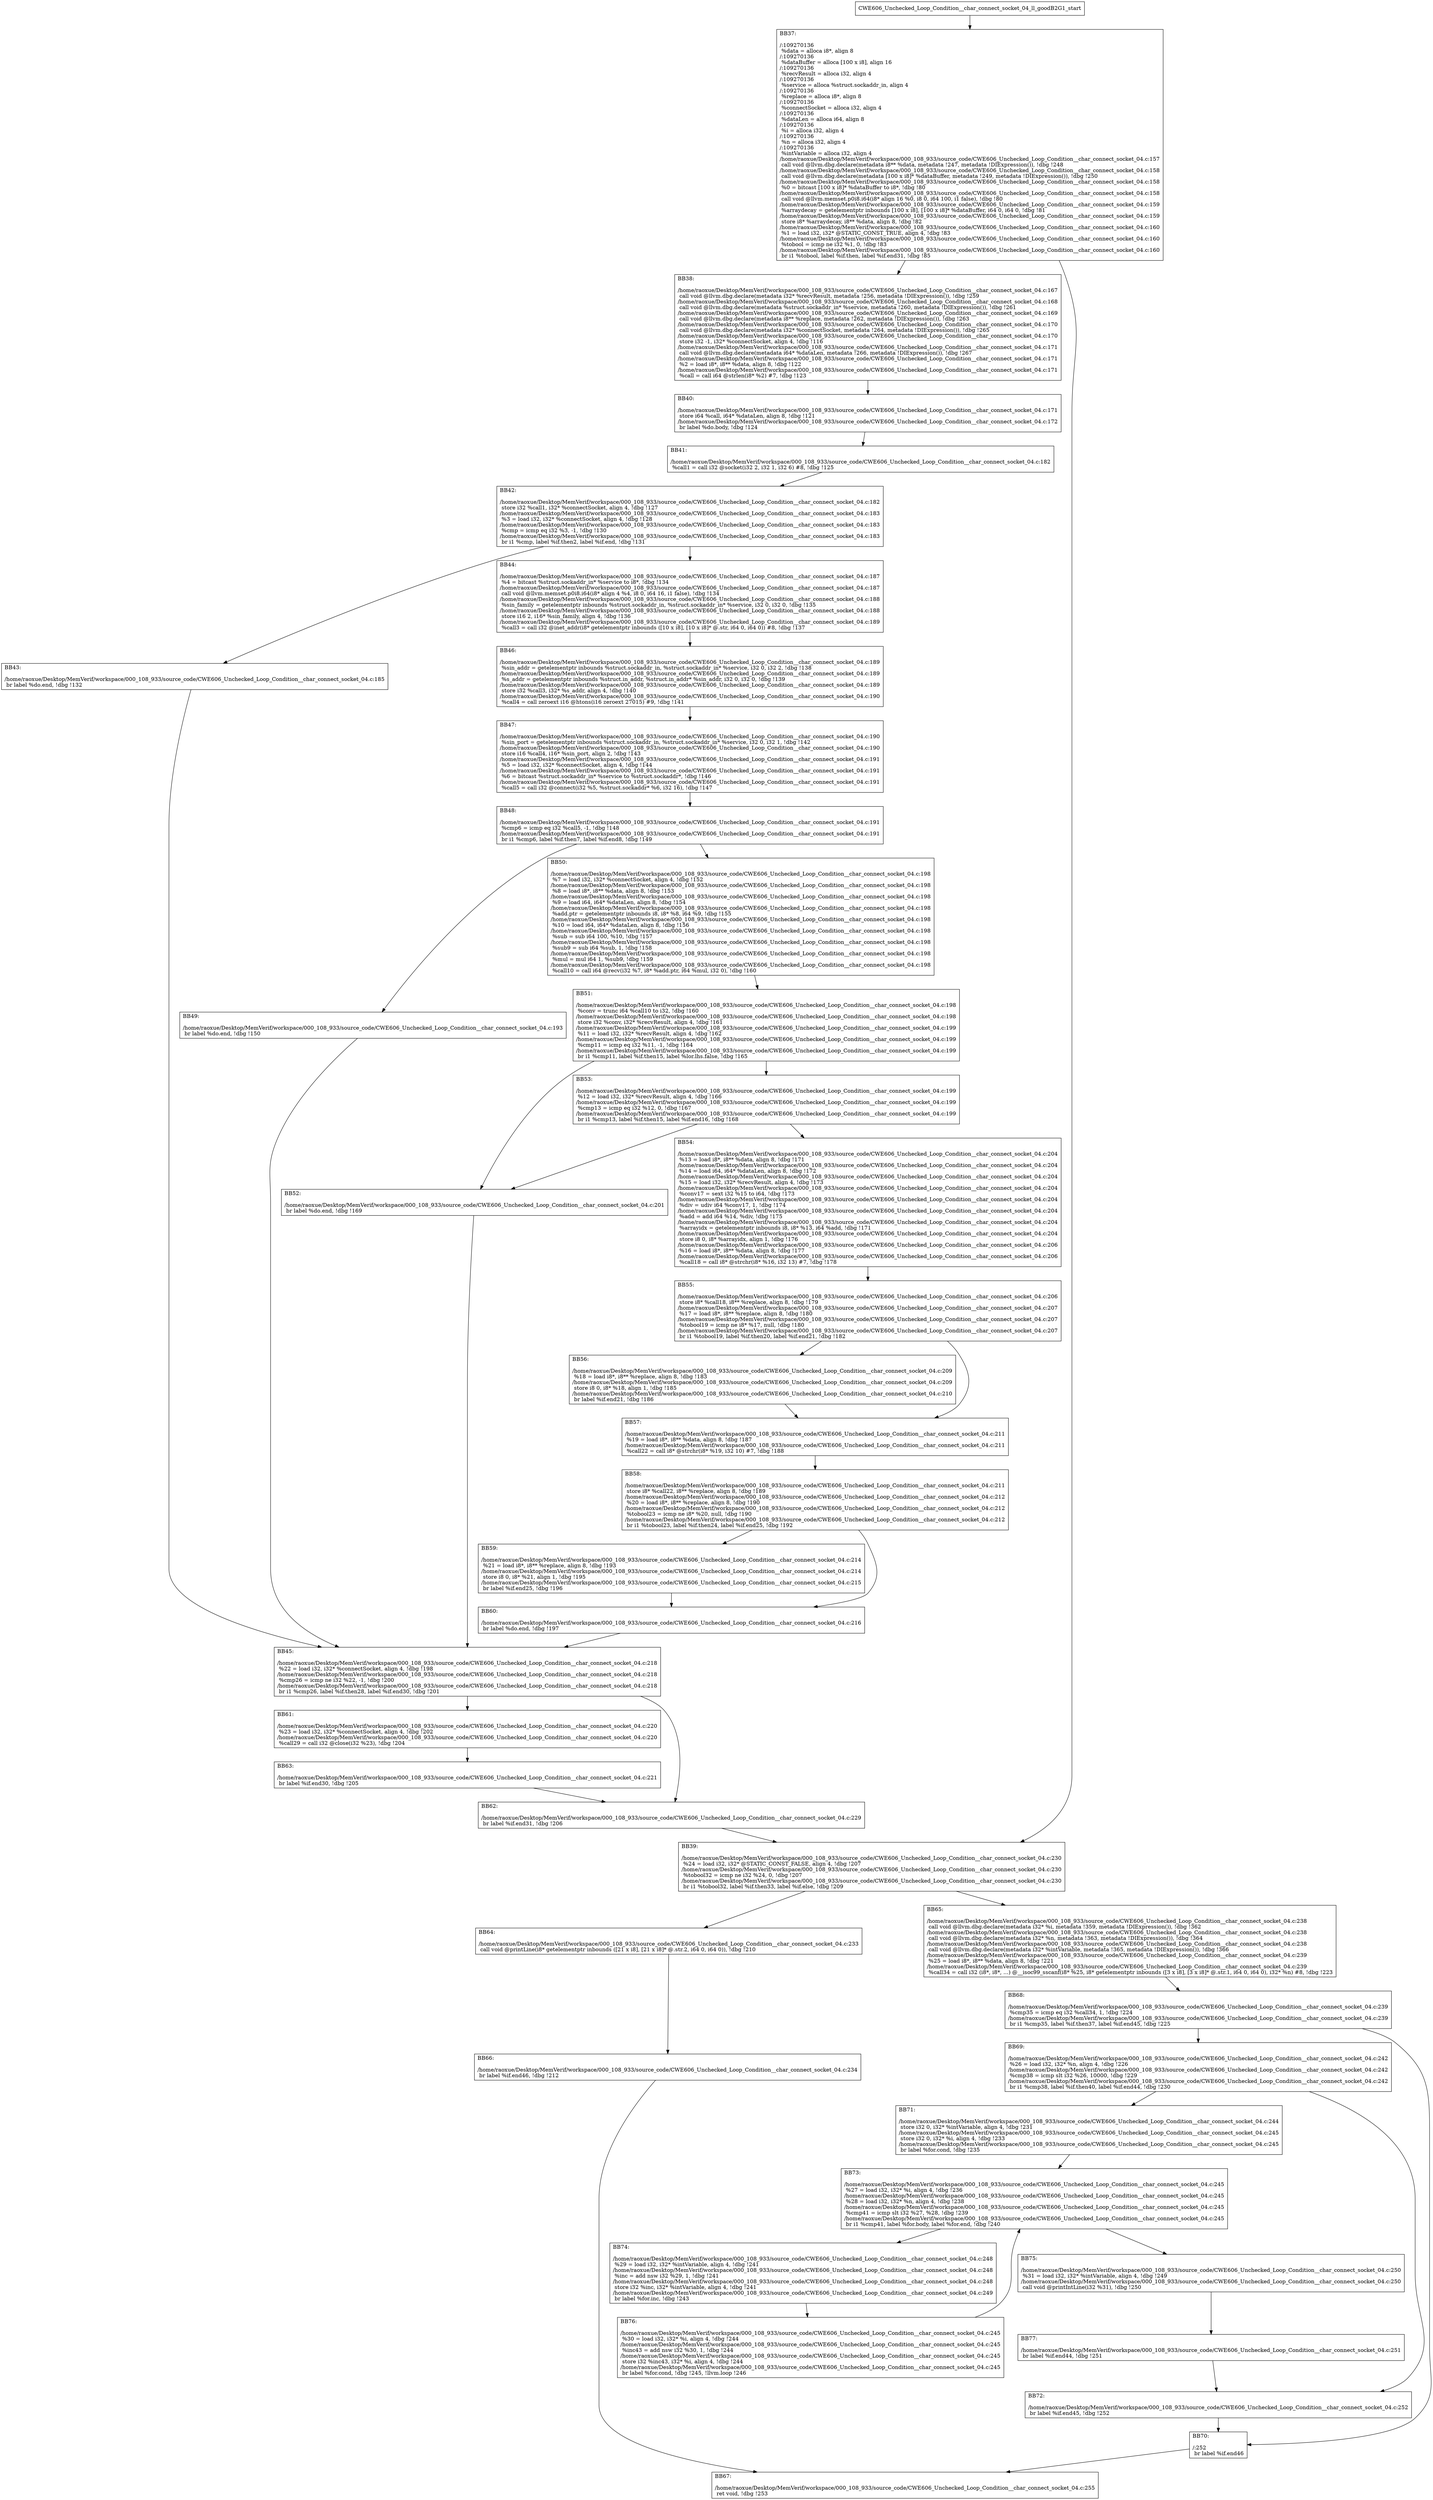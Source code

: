 digraph "CFG for'CWE606_Unchecked_Loop_Condition__char_connect_socket_04_ll_goodB2G1' function" {
	BBCWE606_Unchecked_Loop_Condition__char_connect_socket_04_ll_goodB2G1_start[shape=record,label="{CWE606_Unchecked_Loop_Condition__char_connect_socket_04_ll_goodB2G1_start}"];
	BBCWE606_Unchecked_Loop_Condition__char_connect_socket_04_ll_goodB2G1_start-> CWE606_Unchecked_Loop_Condition__char_connect_socket_04_ll_goodB2G1BB37;
	CWE606_Unchecked_Loop_Condition__char_connect_socket_04_ll_goodB2G1BB37 [shape=record, label="{BB37:\l\l/:109270136\l
  %data = alloca i8*, align 8\l
/:109270136\l
  %dataBuffer = alloca [100 x i8], align 16\l
/:109270136\l
  %recvResult = alloca i32, align 4\l
/:109270136\l
  %service = alloca %struct.sockaddr_in, align 4\l
/:109270136\l
  %replace = alloca i8*, align 8\l
/:109270136\l
  %connectSocket = alloca i32, align 4\l
/:109270136\l
  %dataLen = alloca i64, align 8\l
/:109270136\l
  %i = alloca i32, align 4\l
/:109270136\l
  %n = alloca i32, align 4\l
/:109270136\l
  %intVariable = alloca i32, align 4\l
/home/raoxue/Desktop/MemVerif/workspace/000_108_933/source_code/CWE606_Unchecked_Loop_Condition__char_connect_socket_04.c:157\l
  call void @llvm.dbg.declare(metadata i8** %data, metadata !247, metadata !DIExpression()), !dbg !248\l
/home/raoxue/Desktop/MemVerif/workspace/000_108_933/source_code/CWE606_Unchecked_Loop_Condition__char_connect_socket_04.c:158\l
  call void @llvm.dbg.declare(metadata [100 x i8]* %dataBuffer, metadata !249, metadata !DIExpression()), !dbg !250\l
/home/raoxue/Desktop/MemVerif/workspace/000_108_933/source_code/CWE606_Unchecked_Loop_Condition__char_connect_socket_04.c:158\l
  %0 = bitcast [100 x i8]* %dataBuffer to i8*, !dbg !80\l
/home/raoxue/Desktop/MemVerif/workspace/000_108_933/source_code/CWE606_Unchecked_Loop_Condition__char_connect_socket_04.c:158\l
  call void @llvm.memset.p0i8.i64(i8* align 16 %0, i8 0, i64 100, i1 false), !dbg !80\l
/home/raoxue/Desktop/MemVerif/workspace/000_108_933/source_code/CWE606_Unchecked_Loop_Condition__char_connect_socket_04.c:159\l
  %arraydecay = getelementptr inbounds [100 x i8], [100 x i8]* %dataBuffer, i64 0, i64 0, !dbg !81\l
/home/raoxue/Desktop/MemVerif/workspace/000_108_933/source_code/CWE606_Unchecked_Loop_Condition__char_connect_socket_04.c:159\l
  store i8* %arraydecay, i8** %data, align 8, !dbg !82\l
/home/raoxue/Desktop/MemVerif/workspace/000_108_933/source_code/CWE606_Unchecked_Loop_Condition__char_connect_socket_04.c:160\l
  %1 = load i32, i32* @STATIC_CONST_TRUE, align 4, !dbg !83\l
/home/raoxue/Desktop/MemVerif/workspace/000_108_933/source_code/CWE606_Unchecked_Loop_Condition__char_connect_socket_04.c:160\l
  %tobool = icmp ne i32 %1, 0, !dbg !83\l
/home/raoxue/Desktop/MemVerif/workspace/000_108_933/source_code/CWE606_Unchecked_Loop_Condition__char_connect_socket_04.c:160\l
  br i1 %tobool, label %if.then, label %if.end31, !dbg !85\l
}"];
	CWE606_Unchecked_Loop_Condition__char_connect_socket_04_ll_goodB2G1BB37-> CWE606_Unchecked_Loop_Condition__char_connect_socket_04_ll_goodB2G1BB38;
	CWE606_Unchecked_Loop_Condition__char_connect_socket_04_ll_goodB2G1BB37-> CWE606_Unchecked_Loop_Condition__char_connect_socket_04_ll_goodB2G1BB39;
	CWE606_Unchecked_Loop_Condition__char_connect_socket_04_ll_goodB2G1BB38 [shape=record, label="{BB38:\l\l/home/raoxue/Desktop/MemVerif/workspace/000_108_933/source_code/CWE606_Unchecked_Loop_Condition__char_connect_socket_04.c:167\l
  call void @llvm.dbg.declare(metadata i32* %recvResult, metadata !256, metadata !DIExpression()), !dbg !259\l
/home/raoxue/Desktop/MemVerif/workspace/000_108_933/source_code/CWE606_Unchecked_Loop_Condition__char_connect_socket_04.c:168\l
  call void @llvm.dbg.declare(metadata %struct.sockaddr_in* %service, metadata !260, metadata !DIExpression()), !dbg !261\l
/home/raoxue/Desktop/MemVerif/workspace/000_108_933/source_code/CWE606_Unchecked_Loop_Condition__char_connect_socket_04.c:169\l
  call void @llvm.dbg.declare(metadata i8** %replace, metadata !262, metadata !DIExpression()), !dbg !263\l
/home/raoxue/Desktop/MemVerif/workspace/000_108_933/source_code/CWE606_Unchecked_Loop_Condition__char_connect_socket_04.c:170\l
  call void @llvm.dbg.declare(metadata i32* %connectSocket, metadata !264, metadata !DIExpression()), !dbg !265\l
/home/raoxue/Desktop/MemVerif/workspace/000_108_933/source_code/CWE606_Unchecked_Loop_Condition__char_connect_socket_04.c:170\l
  store i32 -1, i32* %connectSocket, align 4, !dbg !116\l
/home/raoxue/Desktop/MemVerif/workspace/000_108_933/source_code/CWE606_Unchecked_Loop_Condition__char_connect_socket_04.c:171\l
  call void @llvm.dbg.declare(metadata i64* %dataLen, metadata !266, metadata !DIExpression()), !dbg !267\l
/home/raoxue/Desktop/MemVerif/workspace/000_108_933/source_code/CWE606_Unchecked_Loop_Condition__char_connect_socket_04.c:171\l
  %2 = load i8*, i8** %data, align 8, !dbg !122\l
/home/raoxue/Desktop/MemVerif/workspace/000_108_933/source_code/CWE606_Unchecked_Loop_Condition__char_connect_socket_04.c:171\l
  %call = call i64 @strlen(i8* %2) #7, !dbg !123\l
}"];
	CWE606_Unchecked_Loop_Condition__char_connect_socket_04_ll_goodB2G1BB38-> CWE606_Unchecked_Loop_Condition__char_connect_socket_04_ll_goodB2G1BB40;
	CWE606_Unchecked_Loop_Condition__char_connect_socket_04_ll_goodB2G1BB40 [shape=record, label="{BB40:\l\l/home/raoxue/Desktop/MemVerif/workspace/000_108_933/source_code/CWE606_Unchecked_Loop_Condition__char_connect_socket_04.c:171\l
  store i64 %call, i64* %dataLen, align 8, !dbg !121\l
/home/raoxue/Desktop/MemVerif/workspace/000_108_933/source_code/CWE606_Unchecked_Loop_Condition__char_connect_socket_04.c:172\l
  br label %do.body, !dbg !124\l
}"];
	CWE606_Unchecked_Loop_Condition__char_connect_socket_04_ll_goodB2G1BB40-> CWE606_Unchecked_Loop_Condition__char_connect_socket_04_ll_goodB2G1BB41;
	CWE606_Unchecked_Loop_Condition__char_connect_socket_04_ll_goodB2G1BB41 [shape=record, label="{BB41:\l\l/home/raoxue/Desktop/MemVerif/workspace/000_108_933/source_code/CWE606_Unchecked_Loop_Condition__char_connect_socket_04.c:182\l
  %call1 = call i32 @socket(i32 2, i32 1, i32 6) #8, !dbg !125\l
}"];
	CWE606_Unchecked_Loop_Condition__char_connect_socket_04_ll_goodB2G1BB41-> CWE606_Unchecked_Loop_Condition__char_connect_socket_04_ll_goodB2G1BB42;
	CWE606_Unchecked_Loop_Condition__char_connect_socket_04_ll_goodB2G1BB42 [shape=record, label="{BB42:\l\l/home/raoxue/Desktop/MemVerif/workspace/000_108_933/source_code/CWE606_Unchecked_Loop_Condition__char_connect_socket_04.c:182\l
  store i32 %call1, i32* %connectSocket, align 4, !dbg !127\l
/home/raoxue/Desktop/MemVerif/workspace/000_108_933/source_code/CWE606_Unchecked_Loop_Condition__char_connect_socket_04.c:183\l
  %3 = load i32, i32* %connectSocket, align 4, !dbg !128\l
/home/raoxue/Desktop/MemVerif/workspace/000_108_933/source_code/CWE606_Unchecked_Loop_Condition__char_connect_socket_04.c:183\l
  %cmp = icmp eq i32 %3, -1, !dbg !130\l
/home/raoxue/Desktop/MemVerif/workspace/000_108_933/source_code/CWE606_Unchecked_Loop_Condition__char_connect_socket_04.c:183\l
  br i1 %cmp, label %if.then2, label %if.end, !dbg !131\l
}"];
	CWE606_Unchecked_Loop_Condition__char_connect_socket_04_ll_goodB2G1BB42-> CWE606_Unchecked_Loop_Condition__char_connect_socket_04_ll_goodB2G1BB43;
	CWE606_Unchecked_Loop_Condition__char_connect_socket_04_ll_goodB2G1BB42-> CWE606_Unchecked_Loop_Condition__char_connect_socket_04_ll_goodB2G1BB44;
	CWE606_Unchecked_Loop_Condition__char_connect_socket_04_ll_goodB2G1BB43 [shape=record, label="{BB43:\l\l/home/raoxue/Desktop/MemVerif/workspace/000_108_933/source_code/CWE606_Unchecked_Loop_Condition__char_connect_socket_04.c:185\l
  br label %do.end, !dbg !132\l
}"];
	CWE606_Unchecked_Loop_Condition__char_connect_socket_04_ll_goodB2G1BB43-> CWE606_Unchecked_Loop_Condition__char_connect_socket_04_ll_goodB2G1BB45;
	CWE606_Unchecked_Loop_Condition__char_connect_socket_04_ll_goodB2G1BB44 [shape=record, label="{BB44:\l\l/home/raoxue/Desktop/MemVerif/workspace/000_108_933/source_code/CWE606_Unchecked_Loop_Condition__char_connect_socket_04.c:187\l
  %4 = bitcast %struct.sockaddr_in* %service to i8*, !dbg !134\l
/home/raoxue/Desktop/MemVerif/workspace/000_108_933/source_code/CWE606_Unchecked_Loop_Condition__char_connect_socket_04.c:187\l
  call void @llvm.memset.p0i8.i64(i8* align 4 %4, i8 0, i64 16, i1 false), !dbg !134\l
/home/raoxue/Desktop/MemVerif/workspace/000_108_933/source_code/CWE606_Unchecked_Loop_Condition__char_connect_socket_04.c:188\l
  %sin_family = getelementptr inbounds %struct.sockaddr_in, %struct.sockaddr_in* %service, i32 0, i32 0, !dbg !135\l
/home/raoxue/Desktop/MemVerif/workspace/000_108_933/source_code/CWE606_Unchecked_Loop_Condition__char_connect_socket_04.c:188\l
  store i16 2, i16* %sin_family, align 4, !dbg !136\l
/home/raoxue/Desktop/MemVerif/workspace/000_108_933/source_code/CWE606_Unchecked_Loop_Condition__char_connect_socket_04.c:189\l
  %call3 = call i32 @inet_addr(i8* getelementptr inbounds ([10 x i8], [10 x i8]* @.str, i64 0, i64 0)) #8, !dbg !137\l
}"];
	CWE606_Unchecked_Loop_Condition__char_connect_socket_04_ll_goodB2G1BB44-> CWE606_Unchecked_Loop_Condition__char_connect_socket_04_ll_goodB2G1BB46;
	CWE606_Unchecked_Loop_Condition__char_connect_socket_04_ll_goodB2G1BB46 [shape=record, label="{BB46:\l\l/home/raoxue/Desktop/MemVerif/workspace/000_108_933/source_code/CWE606_Unchecked_Loop_Condition__char_connect_socket_04.c:189\l
  %sin_addr = getelementptr inbounds %struct.sockaddr_in, %struct.sockaddr_in* %service, i32 0, i32 2, !dbg !138\l
/home/raoxue/Desktop/MemVerif/workspace/000_108_933/source_code/CWE606_Unchecked_Loop_Condition__char_connect_socket_04.c:189\l
  %s_addr = getelementptr inbounds %struct.in_addr, %struct.in_addr* %sin_addr, i32 0, i32 0, !dbg !139\l
/home/raoxue/Desktop/MemVerif/workspace/000_108_933/source_code/CWE606_Unchecked_Loop_Condition__char_connect_socket_04.c:189\l
  store i32 %call3, i32* %s_addr, align 4, !dbg !140\l
/home/raoxue/Desktop/MemVerif/workspace/000_108_933/source_code/CWE606_Unchecked_Loop_Condition__char_connect_socket_04.c:190\l
  %call4 = call zeroext i16 @htons(i16 zeroext 27015) #9, !dbg !141\l
}"];
	CWE606_Unchecked_Loop_Condition__char_connect_socket_04_ll_goodB2G1BB46-> CWE606_Unchecked_Loop_Condition__char_connect_socket_04_ll_goodB2G1BB47;
	CWE606_Unchecked_Loop_Condition__char_connect_socket_04_ll_goodB2G1BB47 [shape=record, label="{BB47:\l\l/home/raoxue/Desktop/MemVerif/workspace/000_108_933/source_code/CWE606_Unchecked_Loop_Condition__char_connect_socket_04.c:190\l
  %sin_port = getelementptr inbounds %struct.sockaddr_in, %struct.sockaddr_in* %service, i32 0, i32 1, !dbg !142\l
/home/raoxue/Desktop/MemVerif/workspace/000_108_933/source_code/CWE606_Unchecked_Loop_Condition__char_connect_socket_04.c:190\l
  store i16 %call4, i16* %sin_port, align 2, !dbg !143\l
/home/raoxue/Desktop/MemVerif/workspace/000_108_933/source_code/CWE606_Unchecked_Loop_Condition__char_connect_socket_04.c:191\l
  %5 = load i32, i32* %connectSocket, align 4, !dbg !144\l
/home/raoxue/Desktop/MemVerif/workspace/000_108_933/source_code/CWE606_Unchecked_Loop_Condition__char_connect_socket_04.c:191\l
  %6 = bitcast %struct.sockaddr_in* %service to %struct.sockaddr*, !dbg !146\l
/home/raoxue/Desktop/MemVerif/workspace/000_108_933/source_code/CWE606_Unchecked_Loop_Condition__char_connect_socket_04.c:191\l
  %call5 = call i32 @connect(i32 %5, %struct.sockaddr* %6, i32 16), !dbg !147\l
}"];
	CWE606_Unchecked_Loop_Condition__char_connect_socket_04_ll_goodB2G1BB47-> CWE606_Unchecked_Loop_Condition__char_connect_socket_04_ll_goodB2G1BB48;
	CWE606_Unchecked_Loop_Condition__char_connect_socket_04_ll_goodB2G1BB48 [shape=record, label="{BB48:\l\l/home/raoxue/Desktop/MemVerif/workspace/000_108_933/source_code/CWE606_Unchecked_Loop_Condition__char_connect_socket_04.c:191\l
  %cmp6 = icmp eq i32 %call5, -1, !dbg !148\l
/home/raoxue/Desktop/MemVerif/workspace/000_108_933/source_code/CWE606_Unchecked_Loop_Condition__char_connect_socket_04.c:191\l
  br i1 %cmp6, label %if.then7, label %if.end8, !dbg !149\l
}"];
	CWE606_Unchecked_Loop_Condition__char_connect_socket_04_ll_goodB2G1BB48-> CWE606_Unchecked_Loop_Condition__char_connect_socket_04_ll_goodB2G1BB49;
	CWE606_Unchecked_Loop_Condition__char_connect_socket_04_ll_goodB2G1BB48-> CWE606_Unchecked_Loop_Condition__char_connect_socket_04_ll_goodB2G1BB50;
	CWE606_Unchecked_Loop_Condition__char_connect_socket_04_ll_goodB2G1BB49 [shape=record, label="{BB49:\l\l/home/raoxue/Desktop/MemVerif/workspace/000_108_933/source_code/CWE606_Unchecked_Loop_Condition__char_connect_socket_04.c:193\l
  br label %do.end, !dbg !150\l
}"];
	CWE606_Unchecked_Loop_Condition__char_connect_socket_04_ll_goodB2G1BB49-> CWE606_Unchecked_Loop_Condition__char_connect_socket_04_ll_goodB2G1BB45;
	CWE606_Unchecked_Loop_Condition__char_connect_socket_04_ll_goodB2G1BB50 [shape=record, label="{BB50:\l\l/home/raoxue/Desktop/MemVerif/workspace/000_108_933/source_code/CWE606_Unchecked_Loop_Condition__char_connect_socket_04.c:198\l
  %7 = load i32, i32* %connectSocket, align 4, !dbg !152\l
/home/raoxue/Desktop/MemVerif/workspace/000_108_933/source_code/CWE606_Unchecked_Loop_Condition__char_connect_socket_04.c:198\l
  %8 = load i8*, i8** %data, align 8, !dbg !153\l
/home/raoxue/Desktop/MemVerif/workspace/000_108_933/source_code/CWE606_Unchecked_Loop_Condition__char_connect_socket_04.c:198\l
  %9 = load i64, i64* %dataLen, align 8, !dbg !154\l
/home/raoxue/Desktop/MemVerif/workspace/000_108_933/source_code/CWE606_Unchecked_Loop_Condition__char_connect_socket_04.c:198\l
  %add.ptr = getelementptr inbounds i8, i8* %8, i64 %9, !dbg !155\l
/home/raoxue/Desktop/MemVerif/workspace/000_108_933/source_code/CWE606_Unchecked_Loop_Condition__char_connect_socket_04.c:198\l
  %10 = load i64, i64* %dataLen, align 8, !dbg !156\l
/home/raoxue/Desktop/MemVerif/workspace/000_108_933/source_code/CWE606_Unchecked_Loop_Condition__char_connect_socket_04.c:198\l
  %sub = sub i64 100, %10, !dbg !157\l
/home/raoxue/Desktop/MemVerif/workspace/000_108_933/source_code/CWE606_Unchecked_Loop_Condition__char_connect_socket_04.c:198\l
  %sub9 = sub i64 %sub, 1, !dbg !158\l
/home/raoxue/Desktop/MemVerif/workspace/000_108_933/source_code/CWE606_Unchecked_Loop_Condition__char_connect_socket_04.c:198\l
  %mul = mul i64 1, %sub9, !dbg !159\l
/home/raoxue/Desktop/MemVerif/workspace/000_108_933/source_code/CWE606_Unchecked_Loop_Condition__char_connect_socket_04.c:198\l
  %call10 = call i64 @recv(i32 %7, i8* %add.ptr, i64 %mul, i32 0), !dbg !160\l
}"];
	CWE606_Unchecked_Loop_Condition__char_connect_socket_04_ll_goodB2G1BB50-> CWE606_Unchecked_Loop_Condition__char_connect_socket_04_ll_goodB2G1BB51;
	CWE606_Unchecked_Loop_Condition__char_connect_socket_04_ll_goodB2G1BB51 [shape=record, label="{BB51:\l\l/home/raoxue/Desktop/MemVerif/workspace/000_108_933/source_code/CWE606_Unchecked_Loop_Condition__char_connect_socket_04.c:198\l
  %conv = trunc i64 %call10 to i32, !dbg !160\l
/home/raoxue/Desktop/MemVerif/workspace/000_108_933/source_code/CWE606_Unchecked_Loop_Condition__char_connect_socket_04.c:198\l
  store i32 %conv, i32* %recvResult, align 4, !dbg !161\l
/home/raoxue/Desktop/MemVerif/workspace/000_108_933/source_code/CWE606_Unchecked_Loop_Condition__char_connect_socket_04.c:199\l
  %11 = load i32, i32* %recvResult, align 4, !dbg !162\l
/home/raoxue/Desktop/MemVerif/workspace/000_108_933/source_code/CWE606_Unchecked_Loop_Condition__char_connect_socket_04.c:199\l
  %cmp11 = icmp eq i32 %11, -1, !dbg !164\l
/home/raoxue/Desktop/MemVerif/workspace/000_108_933/source_code/CWE606_Unchecked_Loop_Condition__char_connect_socket_04.c:199\l
  br i1 %cmp11, label %if.then15, label %lor.lhs.false, !dbg !165\l
}"];
	CWE606_Unchecked_Loop_Condition__char_connect_socket_04_ll_goodB2G1BB51-> CWE606_Unchecked_Loop_Condition__char_connect_socket_04_ll_goodB2G1BB52;
	CWE606_Unchecked_Loop_Condition__char_connect_socket_04_ll_goodB2G1BB51-> CWE606_Unchecked_Loop_Condition__char_connect_socket_04_ll_goodB2G1BB53;
	CWE606_Unchecked_Loop_Condition__char_connect_socket_04_ll_goodB2G1BB53 [shape=record, label="{BB53:\l\l/home/raoxue/Desktop/MemVerif/workspace/000_108_933/source_code/CWE606_Unchecked_Loop_Condition__char_connect_socket_04.c:199\l
  %12 = load i32, i32* %recvResult, align 4, !dbg !166\l
/home/raoxue/Desktop/MemVerif/workspace/000_108_933/source_code/CWE606_Unchecked_Loop_Condition__char_connect_socket_04.c:199\l
  %cmp13 = icmp eq i32 %12, 0, !dbg !167\l
/home/raoxue/Desktop/MemVerif/workspace/000_108_933/source_code/CWE606_Unchecked_Loop_Condition__char_connect_socket_04.c:199\l
  br i1 %cmp13, label %if.then15, label %if.end16, !dbg !168\l
}"];
	CWE606_Unchecked_Loop_Condition__char_connect_socket_04_ll_goodB2G1BB53-> CWE606_Unchecked_Loop_Condition__char_connect_socket_04_ll_goodB2G1BB52;
	CWE606_Unchecked_Loop_Condition__char_connect_socket_04_ll_goodB2G1BB53-> CWE606_Unchecked_Loop_Condition__char_connect_socket_04_ll_goodB2G1BB54;
	CWE606_Unchecked_Loop_Condition__char_connect_socket_04_ll_goodB2G1BB52 [shape=record, label="{BB52:\l\l/home/raoxue/Desktop/MemVerif/workspace/000_108_933/source_code/CWE606_Unchecked_Loop_Condition__char_connect_socket_04.c:201\l
  br label %do.end, !dbg !169\l
}"];
	CWE606_Unchecked_Loop_Condition__char_connect_socket_04_ll_goodB2G1BB52-> CWE606_Unchecked_Loop_Condition__char_connect_socket_04_ll_goodB2G1BB45;
	CWE606_Unchecked_Loop_Condition__char_connect_socket_04_ll_goodB2G1BB54 [shape=record, label="{BB54:\l\l/home/raoxue/Desktop/MemVerif/workspace/000_108_933/source_code/CWE606_Unchecked_Loop_Condition__char_connect_socket_04.c:204\l
  %13 = load i8*, i8** %data, align 8, !dbg !171\l
/home/raoxue/Desktop/MemVerif/workspace/000_108_933/source_code/CWE606_Unchecked_Loop_Condition__char_connect_socket_04.c:204\l
  %14 = load i64, i64* %dataLen, align 8, !dbg !172\l
/home/raoxue/Desktop/MemVerif/workspace/000_108_933/source_code/CWE606_Unchecked_Loop_Condition__char_connect_socket_04.c:204\l
  %15 = load i32, i32* %recvResult, align 4, !dbg !173\l
/home/raoxue/Desktop/MemVerif/workspace/000_108_933/source_code/CWE606_Unchecked_Loop_Condition__char_connect_socket_04.c:204\l
  %conv17 = sext i32 %15 to i64, !dbg !173\l
/home/raoxue/Desktop/MemVerif/workspace/000_108_933/source_code/CWE606_Unchecked_Loop_Condition__char_connect_socket_04.c:204\l
  %div = udiv i64 %conv17, 1, !dbg !174\l
/home/raoxue/Desktop/MemVerif/workspace/000_108_933/source_code/CWE606_Unchecked_Loop_Condition__char_connect_socket_04.c:204\l
  %add = add i64 %14, %div, !dbg !175\l
/home/raoxue/Desktop/MemVerif/workspace/000_108_933/source_code/CWE606_Unchecked_Loop_Condition__char_connect_socket_04.c:204\l
  %arrayidx = getelementptr inbounds i8, i8* %13, i64 %add, !dbg !171\l
/home/raoxue/Desktop/MemVerif/workspace/000_108_933/source_code/CWE606_Unchecked_Loop_Condition__char_connect_socket_04.c:204\l
  store i8 0, i8* %arrayidx, align 1, !dbg !176\l
/home/raoxue/Desktop/MemVerif/workspace/000_108_933/source_code/CWE606_Unchecked_Loop_Condition__char_connect_socket_04.c:206\l
  %16 = load i8*, i8** %data, align 8, !dbg !177\l
/home/raoxue/Desktop/MemVerif/workspace/000_108_933/source_code/CWE606_Unchecked_Loop_Condition__char_connect_socket_04.c:206\l
  %call18 = call i8* @strchr(i8* %16, i32 13) #7, !dbg !178\l
}"];
	CWE606_Unchecked_Loop_Condition__char_connect_socket_04_ll_goodB2G1BB54-> CWE606_Unchecked_Loop_Condition__char_connect_socket_04_ll_goodB2G1BB55;
	CWE606_Unchecked_Loop_Condition__char_connect_socket_04_ll_goodB2G1BB55 [shape=record, label="{BB55:\l\l/home/raoxue/Desktop/MemVerif/workspace/000_108_933/source_code/CWE606_Unchecked_Loop_Condition__char_connect_socket_04.c:206\l
  store i8* %call18, i8** %replace, align 8, !dbg !179\l
/home/raoxue/Desktop/MemVerif/workspace/000_108_933/source_code/CWE606_Unchecked_Loop_Condition__char_connect_socket_04.c:207\l
  %17 = load i8*, i8** %replace, align 8, !dbg !180\l
/home/raoxue/Desktop/MemVerif/workspace/000_108_933/source_code/CWE606_Unchecked_Loop_Condition__char_connect_socket_04.c:207\l
  %tobool19 = icmp ne i8* %17, null, !dbg !180\l
/home/raoxue/Desktop/MemVerif/workspace/000_108_933/source_code/CWE606_Unchecked_Loop_Condition__char_connect_socket_04.c:207\l
  br i1 %tobool19, label %if.then20, label %if.end21, !dbg !182\l
}"];
	CWE606_Unchecked_Loop_Condition__char_connect_socket_04_ll_goodB2G1BB55-> CWE606_Unchecked_Loop_Condition__char_connect_socket_04_ll_goodB2G1BB56;
	CWE606_Unchecked_Loop_Condition__char_connect_socket_04_ll_goodB2G1BB55-> CWE606_Unchecked_Loop_Condition__char_connect_socket_04_ll_goodB2G1BB57;
	CWE606_Unchecked_Loop_Condition__char_connect_socket_04_ll_goodB2G1BB56 [shape=record, label="{BB56:\l\l/home/raoxue/Desktop/MemVerif/workspace/000_108_933/source_code/CWE606_Unchecked_Loop_Condition__char_connect_socket_04.c:209\l
  %18 = load i8*, i8** %replace, align 8, !dbg !183\l
/home/raoxue/Desktop/MemVerif/workspace/000_108_933/source_code/CWE606_Unchecked_Loop_Condition__char_connect_socket_04.c:209\l
  store i8 0, i8* %18, align 1, !dbg !185\l
/home/raoxue/Desktop/MemVerif/workspace/000_108_933/source_code/CWE606_Unchecked_Loop_Condition__char_connect_socket_04.c:210\l
  br label %if.end21, !dbg !186\l
}"];
	CWE606_Unchecked_Loop_Condition__char_connect_socket_04_ll_goodB2G1BB56-> CWE606_Unchecked_Loop_Condition__char_connect_socket_04_ll_goodB2G1BB57;
	CWE606_Unchecked_Loop_Condition__char_connect_socket_04_ll_goodB2G1BB57 [shape=record, label="{BB57:\l\l/home/raoxue/Desktop/MemVerif/workspace/000_108_933/source_code/CWE606_Unchecked_Loop_Condition__char_connect_socket_04.c:211\l
  %19 = load i8*, i8** %data, align 8, !dbg !187\l
/home/raoxue/Desktop/MemVerif/workspace/000_108_933/source_code/CWE606_Unchecked_Loop_Condition__char_connect_socket_04.c:211\l
  %call22 = call i8* @strchr(i8* %19, i32 10) #7, !dbg !188\l
}"];
	CWE606_Unchecked_Loop_Condition__char_connect_socket_04_ll_goodB2G1BB57-> CWE606_Unchecked_Loop_Condition__char_connect_socket_04_ll_goodB2G1BB58;
	CWE606_Unchecked_Loop_Condition__char_connect_socket_04_ll_goodB2G1BB58 [shape=record, label="{BB58:\l\l/home/raoxue/Desktop/MemVerif/workspace/000_108_933/source_code/CWE606_Unchecked_Loop_Condition__char_connect_socket_04.c:211\l
  store i8* %call22, i8** %replace, align 8, !dbg !189\l
/home/raoxue/Desktop/MemVerif/workspace/000_108_933/source_code/CWE606_Unchecked_Loop_Condition__char_connect_socket_04.c:212\l
  %20 = load i8*, i8** %replace, align 8, !dbg !190\l
/home/raoxue/Desktop/MemVerif/workspace/000_108_933/source_code/CWE606_Unchecked_Loop_Condition__char_connect_socket_04.c:212\l
  %tobool23 = icmp ne i8* %20, null, !dbg !190\l
/home/raoxue/Desktop/MemVerif/workspace/000_108_933/source_code/CWE606_Unchecked_Loop_Condition__char_connect_socket_04.c:212\l
  br i1 %tobool23, label %if.then24, label %if.end25, !dbg !192\l
}"];
	CWE606_Unchecked_Loop_Condition__char_connect_socket_04_ll_goodB2G1BB58-> CWE606_Unchecked_Loop_Condition__char_connect_socket_04_ll_goodB2G1BB59;
	CWE606_Unchecked_Loop_Condition__char_connect_socket_04_ll_goodB2G1BB58-> CWE606_Unchecked_Loop_Condition__char_connect_socket_04_ll_goodB2G1BB60;
	CWE606_Unchecked_Loop_Condition__char_connect_socket_04_ll_goodB2G1BB59 [shape=record, label="{BB59:\l\l/home/raoxue/Desktop/MemVerif/workspace/000_108_933/source_code/CWE606_Unchecked_Loop_Condition__char_connect_socket_04.c:214\l
  %21 = load i8*, i8** %replace, align 8, !dbg !193\l
/home/raoxue/Desktop/MemVerif/workspace/000_108_933/source_code/CWE606_Unchecked_Loop_Condition__char_connect_socket_04.c:214\l
  store i8 0, i8* %21, align 1, !dbg !195\l
/home/raoxue/Desktop/MemVerif/workspace/000_108_933/source_code/CWE606_Unchecked_Loop_Condition__char_connect_socket_04.c:215\l
  br label %if.end25, !dbg !196\l
}"];
	CWE606_Unchecked_Loop_Condition__char_connect_socket_04_ll_goodB2G1BB59-> CWE606_Unchecked_Loop_Condition__char_connect_socket_04_ll_goodB2G1BB60;
	CWE606_Unchecked_Loop_Condition__char_connect_socket_04_ll_goodB2G1BB60 [shape=record, label="{BB60:\l\l/home/raoxue/Desktop/MemVerif/workspace/000_108_933/source_code/CWE606_Unchecked_Loop_Condition__char_connect_socket_04.c:216\l
  br label %do.end, !dbg !197\l
}"];
	CWE606_Unchecked_Loop_Condition__char_connect_socket_04_ll_goodB2G1BB60-> CWE606_Unchecked_Loop_Condition__char_connect_socket_04_ll_goodB2G1BB45;
	CWE606_Unchecked_Loop_Condition__char_connect_socket_04_ll_goodB2G1BB45 [shape=record, label="{BB45:\l\l/home/raoxue/Desktop/MemVerif/workspace/000_108_933/source_code/CWE606_Unchecked_Loop_Condition__char_connect_socket_04.c:218\l
  %22 = load i32, i32* %connectSocket, align 4, !dbg !198\l
/home/raoxue/Desktop/MemVerif/workspace/000_108_933/source_code/CWE606_Unchecked_Loop_Condition__char_connect_socket_04.c:218\l
  %cmp26 = icmp ne i32 %22, -1, !dbg !200\l
/home/raoxue/Desktop/MemVerif/workspace/000_108_933/source_code/CWE606_Unchecked_Loop_Condition__char_connect_socket_04.c:218\l
  br i1 %cmp26, label %if.then28, label %if.end30, !dbg !201\l
}"];
	CWE606_Unchecked_Loop_Condition__char_connect_socket_04_ll_goodB2G1BB45-> CWE606_Unchecked_Loop_Condition__char_connect_socket_04_ll_goodB2G1BB61;
	CWE606_Unchecked_Loop_Condition__char_connect_socket_04_ll_goodB2G1BB45-> CWE606_Unchecked_Loop_Condition__char_connect_socket_04_ll_goodB2G1BB62;
	CWE606_Unchecked_Loop_Condition__char_connect_socket_04_ll_goodB2G1BB61 [shape=record, label="{BB61:\l\l/home/raoxue/Desktop/MemVerif/workspace/000_108_933/source_code/CWE606_Unchecked_Loop_Condition__char_connect_socket_04.c:220\l
  %23 = load i32, i32* %connectSocket, align 4, !dbg !202\l
/home/raoxue/Desktop/MemVerif/workspace/000_108_933/source_code/CWE606_Unchecked_Loop_Condition__char_connect_socket_04.c:220\l
  %call29 = call i32 @close(i32 %23), !dbg !204\l
}"];
	CWE606_Unchecked_Loop_Condition__char_connect_socket_04_ll_goodB2G1BB61-> CWE606_Unchecked_Loop_Condition__char_connect_socket_04_ll_goodB2G1BB63;
	CWE606_Unchecked_Loop_Condition__char_connect_socket_04_ll_goodB2G1BB63 [shape=record, label="{BB63:\l\l/home/raoxue/Desktop/MemVerif/workspace/000_108_933/source_code/CWE606_Unchecked_Loop_Condition__char_connect_socket_04.c:221\l
  br label %if.end30, !dbg !205\l
}"];
	CWE606_Unchecked_Loop_Condition__char_connect_socket_04_ll_goodB2G1BB63-> CWE606_Unchecked_Loop_Condition__char_connect_socket_04_ll_goodB2G1BB62;
	CWE606_Unchecked_Loop_Condition__char_connect_socket_04_ll_goodB2G1BB62 [shape=record, label="{BB62:\l\l/home/raoxue/Desktop/MemVerif/workspace/000_108_933/source_code/CWE606_Unchecked_Loop_Condition__char_connect_socket_04.c:229\l
  br label %if.end31, !dbg !206\l
}"];
	CWE606_Unchecked_Loop_Condition__char_connect_socket_04_ll_goodB2G1BB62-> CWE606_Unchecked_Loop_Condition__char_connect_socket_04_ll_goodB2G1BB39;
	CWE606_Unchecked_Loop_Condition__char_connect_socket_04_ll_goodB2G1BB39 [shape=record, label="{BB39:\l\l/home/raoxue/Desktop/MemVerif/workspace/000_108_933/source_code/CWE606_Unchecked_Loop_Condition__char_connect_socket_04.c:230\l
  %24 = load i32, i32* @STATIC_CONST_FALSE, align 4, !dbg !207\l
/home/raoxue/Desktop/MemVerif/workspace/000_108_933/source_code/CWE606_Unchecked_Loop_Condition__char_connect_socket_04.c:230\l
  %tobool32 = icmp ne i32 %24, 0, !dbg !207\l
/home/raoxue/Desktop/MemVerif/workspace/000_108_933/source_code/CWE606_Unchecked_Loop_Condition__char_connect_socket_04.c:230\l
  br i1 %tobool32, label %if.then33, label %if.else, !dbg !209\l
}"];
	CWE606_Unchecked_Loop_Condition__char_connect_socket_04_ll_goodB2G1BB39-> CWE606_Unchecked_Loop_Condition__char_connect_socket_04_ll_goodB2G1BB64;
	CWE606_Unchecked_Loop_Condition__char_connect_socket_04_ll_goodB2G1BB39-> CWE606_Unchecked_Loop_Condition__char_connect_socket_04_ll_goodB2G1BB65;
	CWE606_Unchecked_Loop_Condition__char_connect_socket_04_ll_goodB2G1BB64 [shape=record, label="{BB64:\l\l/home/raoxue/Desktop/MemVerif/workspace/000_108_933/source_code/CWE606_Unchecked_Loop_Condition__char_connect_socket_04.c:233\l
  call void @printLine(i8* getelementptr inbounds ([21 x i8], [21 x i8]* @.str.2, i64 0, i64 0)), !dbg !210\l
}"];
	CWE606_Unchecked_Loop_Condition__char_connect_socket_04_ll_goodB2G1BB64-> CWE606_Unchecked_Loop_Condition__char_connect_socket_04_ll_goodB2G1BB66;
	CWE606_Unchecked_Loop_Condition__char_connect_socket_04_ll_goodB2G1BB66 [shape=record, label="{BB66:\l\l/home/raoxue/Desktop/MemVerif/workspace/000_108_933/source_code/CWE606_Unchecked_Loop_Condition__char_connect_socket_04.c:234\l
  br label %if.end46, !dbg !212\l
}"];
	CWE606_Unchecked_Loop_Condition__char_connect_socket_04_ll_goodB2G1BB66-> CWE606_Unchecked_Loop_Condition__char_connect_socket_04_ll_goodB2G1BB67;
	CWE606_Unchecked_Loop_Condition__char_connect_socket_04_ll_goodB2G1BB65 [shape=record, label="{BB65:\l\l/home/raoxue/Desktop/MemVerif/workspace/000_108_933/source_code/CWE606_Unchecked_Loop_Condition__char_connect_socket_04.c:238\l
  call void @llvm.dbg.declare(metadata i32* %i, metadata !359, metadata !DIExpression()), !dbg !362\l
/home/raoxue/Desktop/MemVerif/workspace/000_108_933/source_code/CWE606_Unchecked_Loop_Condition__char_connect_socket_04.c:238\l
  call void @llvm.dbg.declare(metadata i32* %n, metadata !363, metadata !DIExpression()), !dbg !364\l
/home/raoxue/Desktop/MemVerif/workspace/000_108_933/source_code/CWE606_Unchecked_Loop_Condition__char_connect_socket_04.c:238\l
  call void @llvm.dbg.declare(metadata i32* %intVariable, metadata !365, metadata !DIExpression()), !dbg !366\l
/home/raoxue/Desktop/MemVerif/workspace/000_108_933/source_code/CWE606_Unchecked_Loop_Condition__char_connect_socket_04.c:239\l
  %25 = load i8*, i8** %data, align 8, !dbg !221\l
/home/raoxue/Desktop/MemVerif/workspace/000_108_933/source_code/CWE606_Unchecked_Loop_Condition__char_connect_socket_04.c:239\l
  %call34 = call i32 (i8*, i8*, ...) @__isoc99_sscanf(i8* %25, i8* getelementptr inbounds ([3 x i8], [3 x i8]* @.str.1, i64 0, i64 0), i32* %n) #8, !dbg !223\l
}"];
	CWE606_Unchecked_Loop_Condition__char_connect_socket_04_ll_goodB2G1BB65-> CWE606_Unchecked_Loop_Condition__char_connect_socket_04_ll_goodB2G1BB68;
	CWE606_Unchecked_Loop_Condition__char_connect_socket_04_ll_goodB2G1BB68 [shape=record, label="{BB68:\l\l/home/raoxue/Desktop/MemVerif/workspace/000_108_933/source_code/CWE606_Unchecked_Loop_Condition__char_connect_socket_04.c:239\l
  %cmp35 = icmp eq i32 %call34, 1, !dbg !224\l
/home/raoxue/Desktop/MemVerif/workspace/000_108_933/source_code/CWE606_Unchecked_Loop_Condition__char_connect_socket_04.c:239\l
  br i1 %cmp35, label %if.then37, label %if.end45, !dbg !225\l
}"];
	CWE606_Unchecked_Loop_Condition__char_connect_socket_04_ll_goodB2G1BB68-> CWE606_Unchecked_Loop_Condition__char_connect_socket_04_ll_goodB2G1BB69;
	CWE606_Unchecked_Loop_Condition__char_connect_socket_04_ll_goodB2G1BB68-> CWE606_Unchecked_Loop_Condition__char_connect_socket_04_ll_goodB2G1BB70;
	CWE606_Unchecked_Loop_Condition__char_connect_socket_04_ll_goodB2G1BB69 [shape=record, label="{BB69:\l\l/home/raoxue/Desktop/MemVerif/workspace/000_108_933/source_code/CWE606_Unchecked_Loop_Condition__char_connect_socket_04.c:242\l
  %26 = load i32, i32* %n, align 4, !dbg !226\l
/home/raoxue/Desktop/MemVerif/workspace/000_108_933/source_code/CWE606_Unchecked_Loop_Condition__char_connect_socket_04.c:242\l
  %cmp38 = icmp slt i32 %26, 10000, !dbg !229\l
/home/raoxue/Desktop/MemVerif/workspace/000_108_933/source_code/CWE606_Unchecked_Loop_Condition__char_connect_socket_04.c:242\l
  br i1 %cmp38, label %if.then40, label %if.end44, !dbg !230\l
}"];
	CWE606_Unchecked_Loop_Condition__char_connect_socket_04_ll_goodB2G1BB69-> CWE606_Unchecked_Loop_Condition__char_connect_socket_04_ll_goodB2G1BB71;
	CWE606_Unchecked_Loop_Condition__char_connect_socket_04_ll_goodB2G1BB69-> CWE606_Unchecked_Loop_Condition__char_connect_socket_04_ll_goodB2G1BB72;
	CWE606_Unchecked_Loop_Condition__char_connect_socket_04_ll_goodB2G1BB71 [shape=record, label="{BB71:\l\l/home/raoxue/Desktop/MemVerif/workspace/000_108_933/source_code/CWE606_Unchecked_Loop_Condition__char_connect_socket_04.c:244\l
  store i32 0, i32* %intVariable, align 4, !dbg !231\l
/home/raoxue/Desktop/MemVerif/workspace/000_108_933/source_code/CWE606_Unchecked_Loop_Condition__char_connect_socket_04.c:245\l
  store i32 0, i32* %i, align 4, !dbg !233\l
/home/raoxue/Desktop/MemVerif/workspace/000_108_933/source_code/CWE606_Unchecked_Loop_Condition__char_connect_socket_04.c:245\l
  br label %for.cond, !dbg !235\l
}"];
	CWE606_Unchecked_Loop_Condition__char_connect_socket_04_ll_goodB2G1BB71-> CWE606_Unchecked_Loop_Condition__char_connect_socket_04_ll_goodB2G1BB73;
	CWE606_Unchecked_Loop_Condition__char_connect_socket_04_ll_goodB2G1BB73 [shape=record, label="{BB73:\l\l/home/raoxue/Desktop/MemVerif/workspace/000_108_933/source_code/CWE606_Unchecked_Loop_Condition__char_connect_socket_04.c:245\l
  %27 = load i32, i32* %i, align 4, !dbg !236\l
/home/raoxue/Desktop/MemVerif/workspace/000_108_933/source_code/CWE606_Unchecked_Loop_Condition__char_connect_socket_04.c:245\l
  %28 = load i32, i32* %n, align 4, !dbg !238\l
/home/raoxue/Desktop/MemVerif/workspace/000_108_933/source_code/CWE606_Unchecked_Loop_Condition__char_connect_socket_04.c:245\l
  %cmp41 = icmp slt i32 %27, %28, !dbg !239\l
/home/raoxue/Desktop/MemVerif/workspace/000_108_933/source_code/CWE606_Unchecked_Loop_Condition__char_connect_socket_04.c:245\l
  br i1 %cmp41, label %for.body, label %for.end, !dbg !240\l
}"];
	CWE606_Unchecked_Loop_Condition__char_connect_socket_04_ll_goodB2G1BB73-> CWE606_Unchecked_Loop_Condition__char_connect_socket_04_ll_goodB2G1BB74;
	CWE606_Unchecked_Loop_Condition__char_connect_socket_04_ll_goodB2G1BB73-> CWE606_Unchecked_Loop_Condition__char_connect_socket_04_ll_goodB2G1BB75;
	CWE606_Unchecked_Loop_Condition__char_connect_socket_04_ll_goodB2G1BB74 [shape=record, label="{BB74:\l\l/home/raoxue/Desktop/MemVerif/workspace/000_108_933/source_code/CWE606_Unchecked_Loop_Condition__char_connect_socket_04.c:248\l
  %29 = load i32, i32* %intVariable, align 4, !dbg !241\l
/home/raoxue/Desktop/MemVerif/workspace/000_108_933/source_code/CWE606_Unchecked_Loop_Condition__char_connect_socket_04.c:248\l
  %inc = add nsw i32 %29, 1, !dbg !241\l
/home/raoxue/Desktop/MemVerif/workspace/000_108_933/source_code/CWE606_Unchecked_Loop_Condition__char_connect_socket_04.c:248\l
  store i32 %inc, i32* %intVariable, align 4, !dbg !241\l
/home/raoxue/Desktop/MemVerif/workspace/000_108_933/source_code/CWE606_Unchecked_Loop_Condition__char_connect_socket_04.c:249\l
  br label %for.inc, !dbg !243\l
}"];
	CWE606_Unchecked_Loop_Condition__char_connect_socket_04_ll_goodB2G1BB74-> CWE606_Unchecked_Loop_Condition__char_connect_socket_04_ll_goodB2G1BB76;
	CWE606_Unchecked_Loop_Condition__char_connect_socket_04_ll_goodB2G1BB76 [shape=record, label="{BB76:\l\l/home/raoxue/Desktop/MemVerif/workspace/000_108_933/source_code/CWE606_Unchecked_Loop_Condition__char_connect_socket_04.c:245\l
  %30 = load i32, i32* %i, align 4, !dbg !244\l
/home/raoxue/Desktop/MemVerif/workspace/000_108_933/source_code/CWE606_Unchecked_Loop_Condition__char_connect_socket_04.c:245\l
  %inc43 = add nsw i32 %30, 1, !dbg !244\l
/home/raoxue/Desktop/MemVerif/workspace/000_108_933/source_code/CWE606_Unchecked_Loop_Condition__char_connect_socket_04.c:245\l
  store i32 %inc43, i32* %i, align 4, !dbg !244\l
/home/raoxue/Desktop/MemVerif/workspace/000_108_933/source_code/CWE606_Unchecked_Loop_Condition__char_connect_socket_04.c:245\l
  br label %for.cond, !dbg !245, !llvm.loop !246\l
}"];
	CWE606_Unchecked_Loop_Condition__char_connect_socket_04_ll_goodB2G1BB76-> CWE606_Unchecked_Loop_Condition__char_connect_socket_04_ll_goodB2G1BB73;
	CWE606_Unchecked_Loop_Condition__char_connect_socket_04_ll_goodB2G1BB75 [shape=record, label="{BB75:\l\l/home/raoxue/Desktop/MemVerif/workspace/000_108_933/source_code/CWE606_Unchecked_Loop_Condition__char_connect_socket_04.c:250\l
  %31 = load i32, i32* %intVariable, align 4, !dbg !249\l
/home/raoxue/Desktop/MemVerif/workspace/000_108_933/source_code/CWE606_Unchecked_Loop_Condition__char_connect_socket_04.c:250\l
  call void @printIntLine(i32 %31), !dbg !250\l
}"];
	CWE606_Unchecked_Loop_Condition__char_connect_socket_04_ll_goodB2G1BB75-> CWE606_Unchecked_Loop_Condition__char_connect_socket_04_ll_goodB2G1BB77;
	CWE606_Unchecked_Loop_Condition__char_connect_socket_04_ll_goodB2G1BB77 [shape=record, label="{BB77:\l\l/home/raoxue/Desktop/MemVerif/workspace/000_108_933/source_code/CWE606_Unchecked_Loop_Condition__char_connect_socket_04.c:251\l
  br label %if.end44, !dbg !251\l
}"];
	CWE606_Unchecked_Loop_Condition__char_connect_socket_04_ll_goodB2G1BB77-> CWE606_Unchecked_Loop_Condition__char_connect_socket_04_ll_goodB2G1BB72;
	CWE606_Unchecked_Loop_Condition__char_connect_socket_04_ll_goodB2G1BB72 [shape=record, label="{BB72:\l\l/home/raoxue/Desktop/MemVerif/workspace/000_108_933/source_code/CWE606_Unchecked_Loop_Condition__char_connect_socket_04.c:252\l
  br label %if.end45, !dbg !252\l
}"];
	CWE606_Unchecked_Loop_Condition__char_connect_socket_04_ll_goodB2G1BB72-> CWE606_Unchecked_Loop_Condition__char_connect_socket_04_ll_goodB2G1BB70;
	CWE606_Unchecked_Loop_Condition__char_connect_socket_04_ll_goodB2G1BB70 [shape=record, label="{BB70:\l\l/:252\l
  br label %if.end46\l
}"];
	CWE606_Unchecked_Loop_Condition__char_connect_socket_04_ll_goodB2G1BB70-> CWE606_Unchecked_Loop_Condition__char_connect_socket_04_ll_goodB2G1BB67;
	CWE606_Unchecked_Loop_Condition__char_connect_socket_04_ll_goodB2G1BB67 [shape=record, label="{BB67:\l\l/home/raoxue/Desktop/MemVerif/workspace/000_108_933/source_code/CWE606_Unchecked_Loop_Condition__char_connect_socket_04.c:255\l
  ret void, !dbg !253\l
}"];
}
